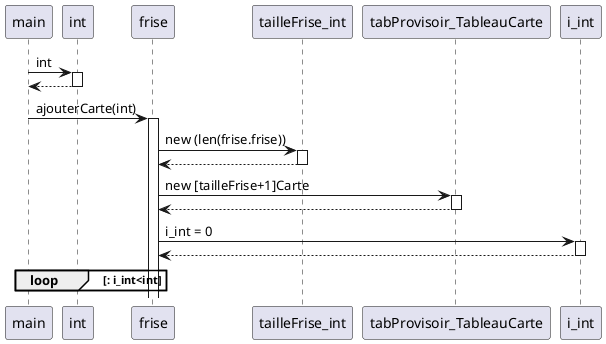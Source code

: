 @startuml
'https://plantuml.com/sequence-diagram

main -> int : int
activate int
int  --> main
deactivate int

main -> frise :ajouterCarte(int)
activate frise

frise -> tailleFrise_int : new (len(frise.frise))
activate tailleFrise_int
tailleFrise_int --> frise
deactivate tailleFrise_int

frise -> tabProvisoir_TableauCarte : new [tailleFrise+1]Carte
activate tabProvisoir_TableauCarte
tabProvisoir_TableauCarte --> frise
deactivate tabProvisoir_TableauCarte

frise -> i_int : i_int = 0
activate i_int
i_int  --> frise
deactivate i_int

loop : i_int<int

end


@enduml